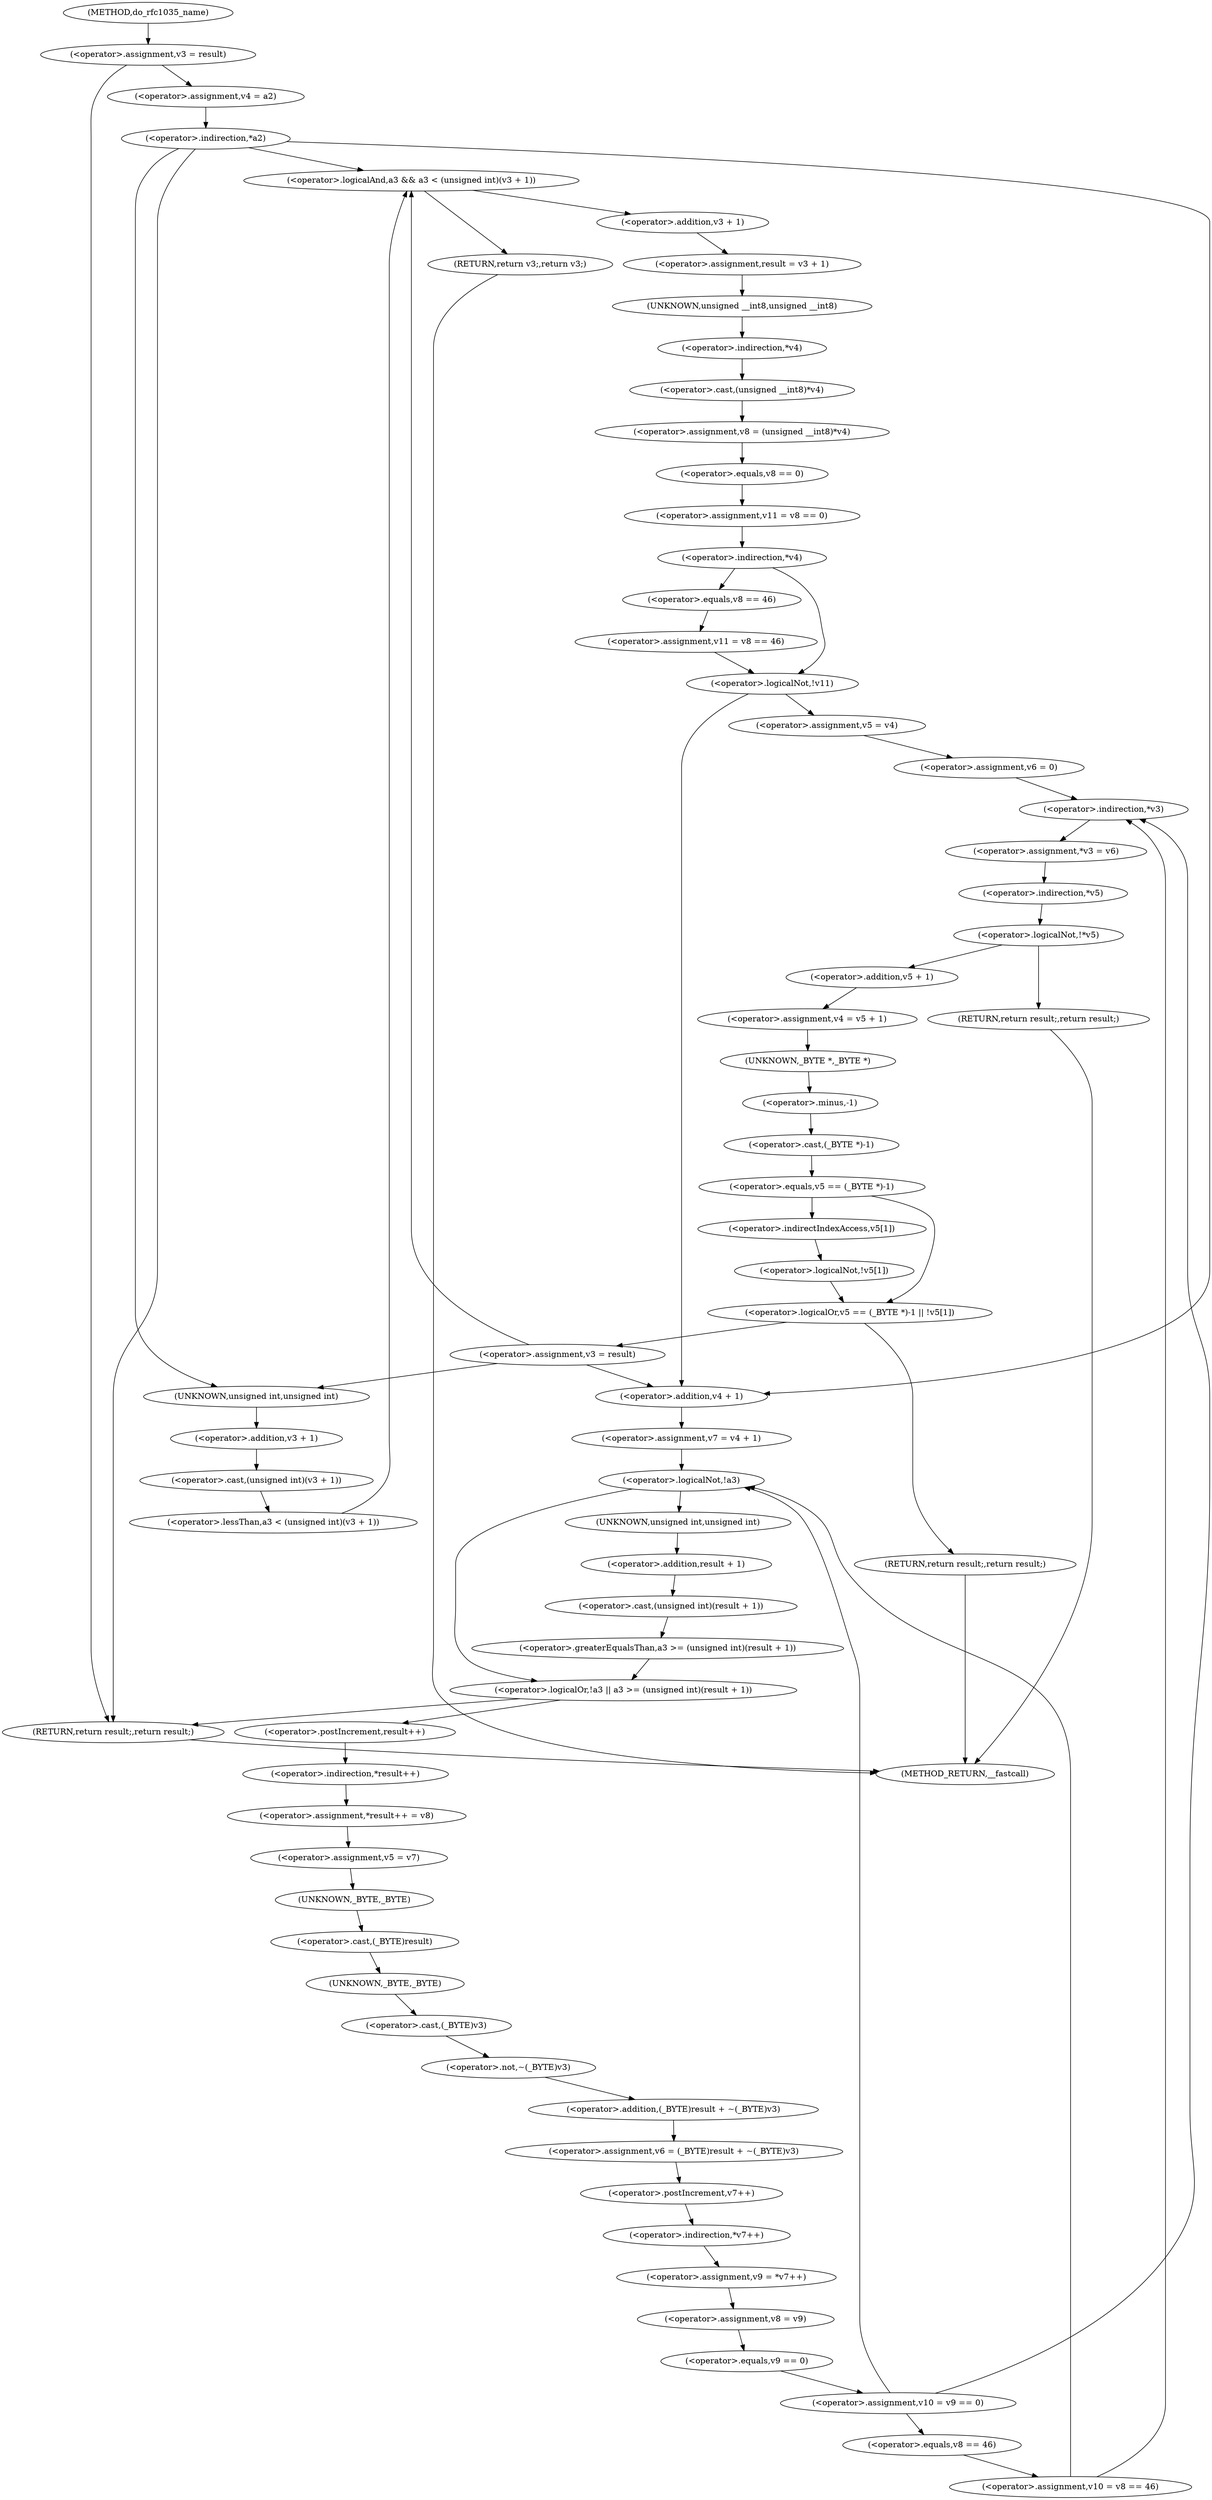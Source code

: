 digraph do_rfc1035_name {  
"1000124" [label = "(<operator>.assignment,v3 = result)" ]
"1000130" [label = "(<operator>.assignment,v4 = a2)" ]
"1000134" [label = "(<operator>.indirection,*a2)" ]
"1000141" [label = "(<operator>.logicalAnd,a3 && a3 < (unsigned int)(v3 + 1))" ]
"1000143" [label = "(<operator>.lessThan,a3 < (unsigned int)(v3 + 1))" ]
"1000145" [label = "(<operator>.cast,(unsigned int)(v3 + 1))" ]
"1000146" [label = "(UNKNOWN,unsigned int,unsigned int)" ]
"1000147" [label = "(<operator>.addition,v3 + 1)" ]
"1000150" [label = "(RETURN,return v3;,return v3;)" ]
"1000152" [label = "(<operator>.assignment,result = v3 + 1)" ]
"1000154" [label = "(<operator>.addition,v3 + 1)" ]
"1000157" [label = "(<operator>.assignment,v8 = (unsigned __int8)*v4)" ]
"1000159" [label = "(<operator>.cast,(unsigned __int8)*v4)" ]
"1000160" [label = "(UNKNOWN,unsigned __int8,unsigned __int8)" ]
"1000161" [label = "(<operator>.indirection,*v4)" ]
"1000163" [label = "(<operator>.assignment,v11 = v8 == 0)" ]
"1000165" [label = "(<operator>.equals,v8 == 0)" ]
"1000169" [label = "(<operator>.indirection,*v4)" ]
"1000171" [label = "(<operator>.assignment,v11 = v8 == 46)" ]
"1000173" [label = "(<operator>.equals,v8 == 46)" ]
"1000177" [label = "(<operator>.logicalNot,!v11)" ]
"1000180" [label = "(<operator>.assignment,v5 = v4)" ]
"1000183" [label = "(<operator>.assignment,v6 = 0)" ]
"1000187" [label = "(<operator>.assignment,*v3 = v6)" ]
"1000188" [label = "(<operator>.indirection,*v3)" ]
"1000192" [label = "(<operator>.logicalNot,!*v5)" ]
"1000193" [label = "(<operator>.indirection,*v5)" ]
"1000195" [label = "(RETURN,return result;,return result;)" ]
"1000197" [label = "(<operator>.assignment,v4 = v5 + 1)" ]
"1000199" [label = "(<operator>.addition,v5 + 1)" ]
"1000203" [label = "(<operator>.logicalOr,v5 == (_BYTE *)-1 || !v5[1])" ]
"1000204" [label = "(<operator>.equals,v5 == (_BYTE *)-1)" ]
"1000206" [label = "(<operator>.cast,(_BYTE *)-1)" ]
"1000207" [label = "(UNKNOWN,_BYTE *,_BYTE *)" ]
"1000208" [label = "(<operator>.minus,-1)" ]
"1000210" [label = "(<operator>.logicalNot,!v5[1])" ]
"1000211" [label = "(<operator>.indirectIndexAccess,v5[1])" ]
"1000214" [label = "(RETURN,return result;,return result;)" ]
"1000216" [label = "(<operator>.assignment,v3 = result)" ]
"1000219" [label = "(<operator>.assignment,v7 = v4 + 1)" ]
"1000221" [label = "(<operator>.addition,v4 + 1)" ]
"1000225" [label = "(<operator>.logicalOr,!a3 || a3 >= (unsigned int)(result + 1))" ]
"1000226" [label = "(<operator>.logicalNot,!a3)" ]
"1000228" [label = "(<operator>.greaterEqualsThan,a3 >= (unsigned int)(result + 1))" ]
"1000230" [label = "(<operator>.cast,(unsigned int)(result + 1))" ]
"1000231" [label = "(UNKNOWN,unsigned int,unsigned int)" ]
"1000232" [label = "(<operator>.addition,result + 1)" ]
"1000236" [label = "(<operator>.assignment,*result++ = v8)" ]
"1000237" [label = "(<operator>.indirection,*result++)" ]
"1000238" [label = "(<operator>.postIncrement,result++)" ]
"1000241" [label = "(<operator>.assignment,v5 = v7)" ]
"1000244" [label = "(<operator>.assignment,v6 = (_BYTE)result + ~(_BYTE)v3)" ]
"1000246" [label = "(<operator>.addition,(_BYTE)result + ~(_BYTE)v3)" ]
"1000247" [label = "(<operator>.cast,(_BYTE)result)" ]
"1000248" [label = "(UNKNOWN,_BYTE,_BYTE)" ]
"1000250" [label = "(<operator>.not,~(_BYTE)v3)" ]
"1000251" [label = "(<operator>.cast,(_BYTE)v3)" ]
"1000252" [label = "(UNKNOWN,_BYTE,_BYTE)" ]
"1000254" [label = "(<operator>.assignment,v9 = *v7++)" ]
"1000256" [label = "(<operator>.indirection,*v7++)" ]
"1000257" [label = "(<operator>.postIncrement,v7++)" ]
"1000259" [label = "(<operator>.assignment,v8 = v9)" ]
"1000262" [label = "(<operator>.assignment,v10 = v9 == 0)" ]
"1000264" [label = "(<operator>.equals,v9 == 0)" ]
"1000269" [label = "(<operator>.assignment,v10 = v8 == 46)" ]
"1000271" [label = "(<operator>.equals,v8 == 46)" ]
"1000277" [label = "(RETURN,return result;,return result;)" ]
"1000110" [label = "(METHOD,do_rfc1035_name)" ]
"1000279" [label = "(METHOD_RETURN,__fastcall)" ]
  "1000124" -> "1000130" 
  "1000124" -> "1000277" 
  "1000130" -> "1000134" 
  "1000134" -> "1000141" 
  "1000134" -> "1000146" 
  "1000134" -> "1000221" 
  "1000134" -> "1000277" 
  "1000141" -> "1000150" 
  "1000141" -> "1000154" 
  "1000143" -> "1000141" 
  "1000145" -> "1000143" 
  "1000146" -> "1000147" 
  "1000147" -> "1000145" 
  "1000150" -> "1000279" 
  "1000152" -> "1000160" 
  "1000154" -> "1000152" 
  "1000157" -> "1000165" 
  "1000159" -> "1000157" 
  "1000160" -> "1000161" 
  "1000161" -> "1000159" 
  "1000163" -> "1000169" 
  "1000165" -> "1000163" 
  "1000169" -> "1000173" 
  "1000169" -> "1000177" 
  "1000171" -> "1000177" 
  "1000173" -> "1000171" 
  "1000177" -> "1000221" 
  "1000177" -> "1000180" 
  "1000180" -> "1000183" 
  "1000183" -> "1000188" 
  "1000187" -> "1000193" 
  "1000188" -> "1000187" 
  "1000192" -> "1000195" 
  "1000192" -> "1000199" 
  "1000193" -> "1000192" 
  "1000195" -> "1000279" 
  "1000197" -> "1000207" 
  "1000199" -> "1000197" 
  "1000203" -> "1000214" 
  "1000203" -> "1000216" 
  "1000204" -> "1000203" 
  "1000204" -> "1000211" 
  "1000206" -> "1000204" 
  "1000207" -> "1000208" 
  "1000208" -> "1000206" 
  "1000210" -> "1000203" 
  "1000211" -> "1000210" 
  "1000214" -> "1000279" 
  "1000216" -> "1000141" 
  "1000216" -> "1000146" 
  "1000216" -> "1000221" 
  "1000219" -> "1000226" 
  "1000221" -> "1000219" 
  "1000225" -> "1000238" 
  "1000225" -> "1000277" 
  "1000226" -> "1000225" 
  "1000226" -> "1000231" 
  "1000228" -> "1000225" 
  "1000230" -> "1000228" 
  "1000231" -> "1000232" 
  "1000232" -> "1000230" 
  "1000236" -> "1000241" 
  "1000237" -> "1000236" 
  "1000238" -> "1000237" 
  "1000241" -> "1000248" 
  "1000244" -> "1000257" 
  "1000246" -> "1000244" 
  "1000247" -> "1000252" 
  "1000248" -> "1000247" 
  "1000250" -> "1000246" 
  "1000251" -> "1000250" 
  "1000252" -> "1000251" 
  "1000254" -> "1000259" 
  "1000256" -> "1000254" 
  "1000257" -> "1000256" 
  "1000259" -> "1000264" 
  "1000262" -> "1000271" 
  "1000262" -> "1000226" 
  "1000262" -> "1000188" 
  "1000264" -> "1000262" 
  "1000269" -> "1000226" 
  "1000269" -> "1000188" 
  "1000271" -> "1000269" 
  "1000277" -> "1000279" 
  "1000110" -> "1000124" 
}
